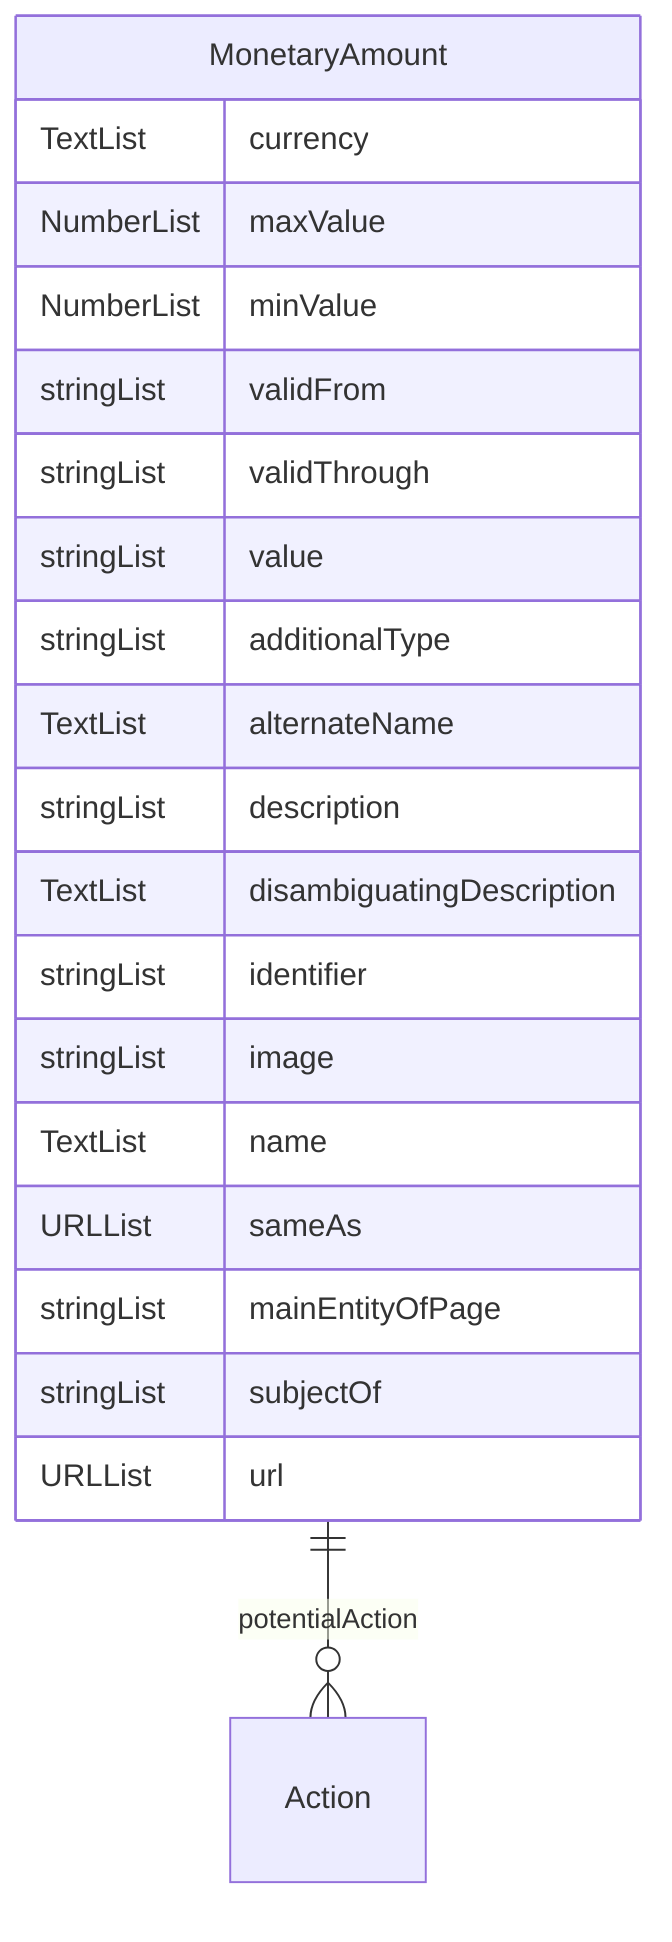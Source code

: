 erDiagram
MonetaryAmount {
    TextList currency  
    NumberList maxValue  
    NumberList minValue  
    stringList validFrom  
    stringList validThrough  
    stringList value  
    stringList additionalType  
    TextList alternateName  
    stringList description  
    TextList disambiguatingDescription  
    stringList identifier  
    stringList image  
    TextList name  
    URLList sameAs  
    stringList mainEntityOfPage  
    stringList subjectOf  
    URLList url  
}

MonetaryAmount ||--}o Action : "potentialAction"